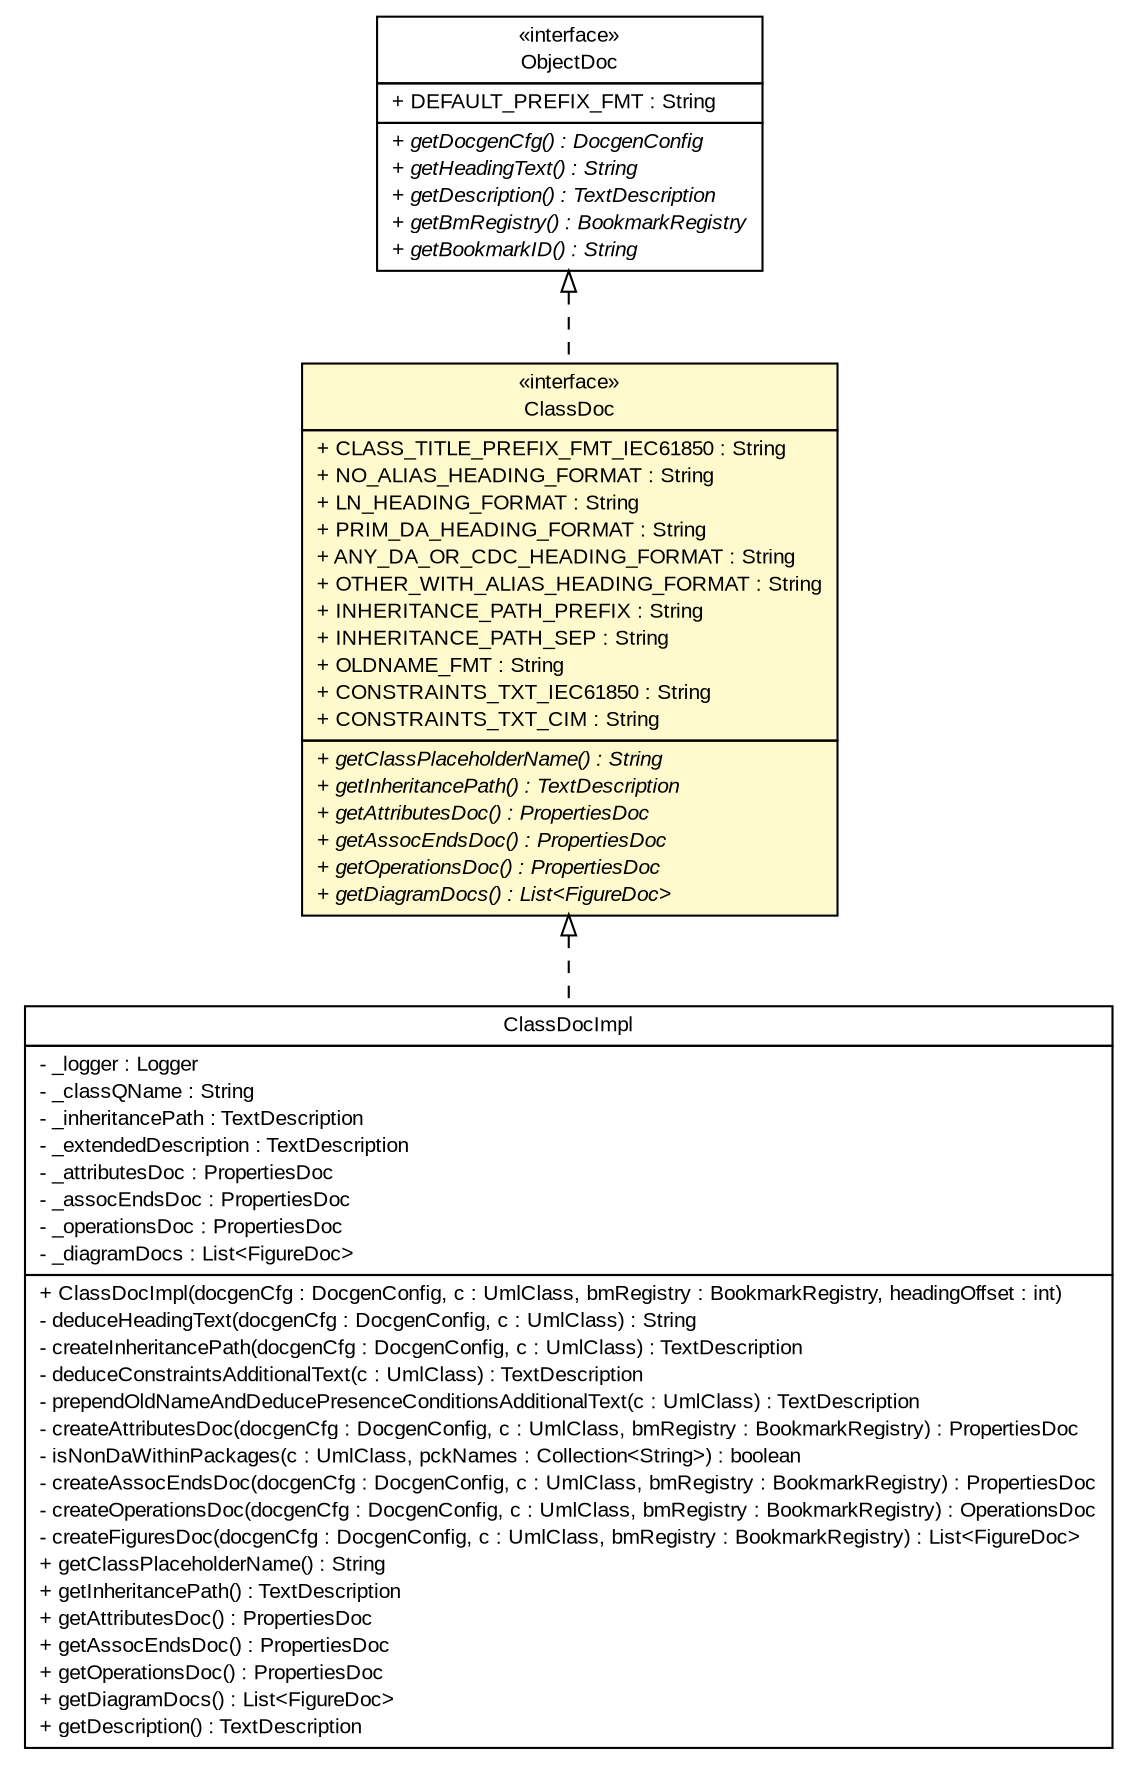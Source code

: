 #!/usr/local/bin/dot
#
# Class diagram 
# Generated by UMLGraph version R5_6_6-6-g3bdff0 (http://www.umlgraph.org/)
#

digraph G {
	edge [fontname="arial",fontsize=10,labelfontname="arial",labelfontsize=10];
	node [fontname="arial",fontsize=10,shape=plaintext];
	nodesep=0.25;
	ranksep=0.5;
	// org.tanjakostic.jcleancim.docgen.collector.ObjectDoc
	c57552 [label=<<table title="org.tanjakostic.jcleancim.docgen.collector.ObjectDoc" border="0" cellborder="1" cellspacing="0" cellpadding="2" port="p" href="./ObjectDoc.html">
		<tr><td><table border="0" cellspacing="0" cellpadding="1">
<tr><td align="center" balign="center"> &#171;interface&#187; </td></tr>
<tr><td align="center" balign="center"> ObjectDoc </td></tr>
		</table></td></tr>
		<tr><td><table border="0" cellspacing="0" cellpadding="1">
<tr><td align="left" balign="left"> + DEFAULT_PREFIX_FMT : String </td></tr>
		</table></td></tr>
		<tr><td><table border="0" cellspacing="0" cellpadding="1">
<tr><td align="left" balign="left"><font face="Arial Italic" point-size="10.0"> + getDocgenCfg() : DocgenConfig </font></td></tr>
<tr><td align="left" balign="left"><font face="Arial Italic" point-size="10.0"> + getHeadingText() : String </font></td></tr>
<tr><td align="left" balign="left"><font face="Arial Italic" point-size="10.0"> + getDescription() : TextDescription </font></td></tr>
<tr><td align="left" balign="left"><font face="Arial Italic" point-size="10.0"> + getBmRegistry() : BookmarkRegistry </font></td></tr>
<tr><td align="left" balign="left"><font face="Arial Italic" point-size="10.0"> + getBookmarkID() : String </font></td></tr>
		</table></td></tr>
		</table>>, URL="./ObjectDoc.html", fontname="arial", fontcolor="black", fontsize=10.0];
	// org.tanjakostic.jcleancim.docgen.collector.ClassDoc
	c57566 [label=<<table title="org.tanjakostic.jcleancim.docgen.collector.ClassDoc" border="0" cellborder="1" cellspacing="0" cellpadding="2" port="p" bgcolor="lemonChiffon" href="./ClassDoc.html">
		<tr><td><table border="0" cellspacing="0" cellpadding="1">
<tr><td align="center" balign="center"> &#171;interface&#187; </td></tr>
<tr><td align="center" balign="center"> ClassDoc </td></tr>
		</table></td></tr>
		<tr><td><table border="0" cellspacing="0" cellpadding="1">
<tr><td align="left" balign="left"> + CLASS_TITLE_PREFIX_FMT_IEC61850 : String </td></tr>
<tr><td align="left" balign="left"> + NO_ALIAS_HEADING_FORMAT : String </td></tr>
<tr><td align="left" balign="left"> + LN_HEADING_FORMAT : String </td></tr>
<tr><td align="left" balign="left"> + PRIM_DA_HEADING_FORMAT : String </td></tr>
<tr><td align="left" balign="left"> + ANY_DA_OR_CDC_HEADING_FORMAT : String </td></tr>
<tr><td align="left" balign="left"> + OTHER_WITH_ALIAS_HEADING_FORMAT : String </td></tr>
<tr><td align="left" balign="left"> + INHERITANCE_PATH_PREFIX : String </td></tr>
<tr><td align="left" balign="left"> + INHERITANCE_PATH_SEP : String </td></tr>
<tr><td align="left" balign="left"> + OLDNAME_FMT : String </td></tr>
<tr><td align="left" balign="left"> + CONSTRAINTS_TXT_IEC61850 : String </td></tr>
<tr><td align="left" balign="left"> + CONSTRAINTS_TXT_CIM : String </td></tr>
		</table></td></tr>
		<tr><td><table border="0" cellspacing="0" cellpadding="1">
<tr><td align="left" balign="left"><font face="Arial Italic" point-size="10.0"> + getClassPlaceholderName() : String </font></td></tr>
<tr><td align="left" balign="left"><font face="Arial Italic" point-size="10.0"> + getInheritancePath() : TextDescription </font></td></tr>
<tr><td align="left" balign="left"><font face="Arial Italic" point-size="10.0"> + getAttributesDoc() : PropertiesDoc </font></td></tr>
<tr><td align="left" balign="left"><font face="Arial Italic" point-size="10.0"> + getAssocEndsDoc() : PropertiesDoc </font></td></tr>
<tr><td align="left" balign="left"><font face="Arial Italic" point-size="10.0"> + getOperationsDoc() : PropertiesDoc </font></td></tr>
<tr><td align="left" balign="left"><font face="Arial Italic" point-size="10.0"> + getDiagramDocs() : List&lt;FigureDoc&gt; </font></td></tr>
		</table></td></tr>
		</table>>, URL="./ClassDoc.html", fontname="arial", fontcolor="black", fontsize=10.0];
	// org.tanjakostic.jcleancim.docgen.collector.impl.ClassDocImpl
	c57591 [label=<<table title="org.tanjakostic.jcleancim.docgen.collector.impl.ClassDocImpl" border="0" cellborder="1" cellspacing="0" cellpadding="2" port="p" href="./impl/ClassDocImpl.html">
		<tr><td><table border="0" cellspacing="0" cellpadding="1">
<tr><td align="center" balign="center"> ClassDocImpl </td></tr>
		</table></td></tr>
		<tr><td><table border="0" cellspacing="0" cellpadding="1">
<tr><td align="left" balign="left"> - _logger : Logger </td></tr>
<tr><td align="left" balign="left"> - _classQName : String </td></tr>
<tr><td align="left" balign="left"> - _inheritancePath : TextDescription </td></tr>
<tr><td align="left" balign="left"> - _extendedDescription : TextDescription </td></tr>
<tr><td align="left" balign="left"> - _attributesDoc : PropertiesDoc </td></tr>
<tr><td align="left" balign="left"> - _assocEndsDoc : PropertiesDoc </td></tr>
<tr><td align="left" balign="left"> - _operationsDoc : PropertiesDoc </td></tr>
<tr><td align="left" balign="left"> - _diagramDocs : List&lt;FigureDoc&gt; </td></tr>
		</table></td></tr>
		<tr><td><table border="0" cellspacing="0" cellpadding="1">
<tr><td align="left" balign="left"> + ClassDocImpl(docgenCfg : DocgenConfig, c : UmlClass, bmRegistry : BookmarkRegistry, headingOffset : int) </td></tr>
<tr><td align="left" balign="left"> - deduceHeadingText(docgenCfg : DocgenConfig, c : UmlClass) : String </td></tr>
<tr><td align="left" balign="left"> - createInheritancePath(docgenCfg : DocgenConfig, c : UmlClass) : TextDescription </td></tr>
<tr><td align="left" balign="left"> - deduceConstraintsAdditionalText(c : UmlClass) : TextDescription </td></tr>
<tr><td align="left" balign="left"> - prependOldNameAndDeducePresenceConditionsAdditionalText(c : UmlClass) : TextDescription </td></tr>
<tr><td align="left" balign="left"> - createAttributesDoc(docgenCfg : DocgenConfig, c : UmlClass, bmRegistry : BookmarkRegistry) : PropertiesDoc </td></tr>
<tr><td align="left" balign="left"> - isNonDaWithinPackages(c : UmlClass, pckNames : Collection&lt;String&gt;) : boolean </td></tr>
<tr><td align="left" balign="left"> - createAssocEndsDoc(docgenCfg : DocgenConfig, c : UmlClass, bmRegistry : BookmarkRegistry) : PropertiesDoc </td></tr>
<tr><td align="left" balign="left"> - createOperationsDoc(docgenCfg : DocgenConfig, c : UmlClass, bmRegistry : BookmarkRegistry) : OperationsDoc </td></tr>
<tr><td align="left" balign="left"> - createFiguresDoc(docgenCfg : DocgenConfig, c : UmlClass, bmRegistry : BookmarkRegistry) : List&lt;FigureDoc&gt; </td></tr>
<tr><td align="left" balign="left"> + getClassPlaceholderName() : String </td></tr>
<tr><td align="left" balign="left"> + getInheritancePath() : TextDescription </td></tr>
<tr><td align="left" balign="left"> + getAttributesDoc() : PropertiesDoc </td></tr>
<tr><td align="left" balign="left"> + getAssocEndsDoc() : PropertiesDoc </td></tr>
<tr><td align="left" balign="left"> + getOperationsDoc() : PropertiesDoc </td></tr>
<tr><td align="left" balign="left"> + getDiagramDocs() : List&lt;FigureDoc&gt; </td></tr>
<tr><td align="left" balign="left"> + getDescription() : TextDescription </td></tr>
		</table></td></tr>
		</table>>, URL="./impl/ClassDocImpl.html", fontname="arial", fontcolor="black", fontsize=10.0];
	//org.tanjakostic.jcleancim.docgen.collector.ClassDoc implements org.tanjakostic.jcleancim.docgen.collector.ObjectDoc
	c57552:p -> c57566:p [dir=back,arrowtail=empty,style=dashed];
	//org.tanjakostic.jcleancim.docgen.collector.impl.ClassDocImpl implements org.tanjakostic.jcleancim.docgen.collector.ClassDoc
	c57566:p -> c57591:p [dir=back,arrowtail=empty,style=dashed];
}

